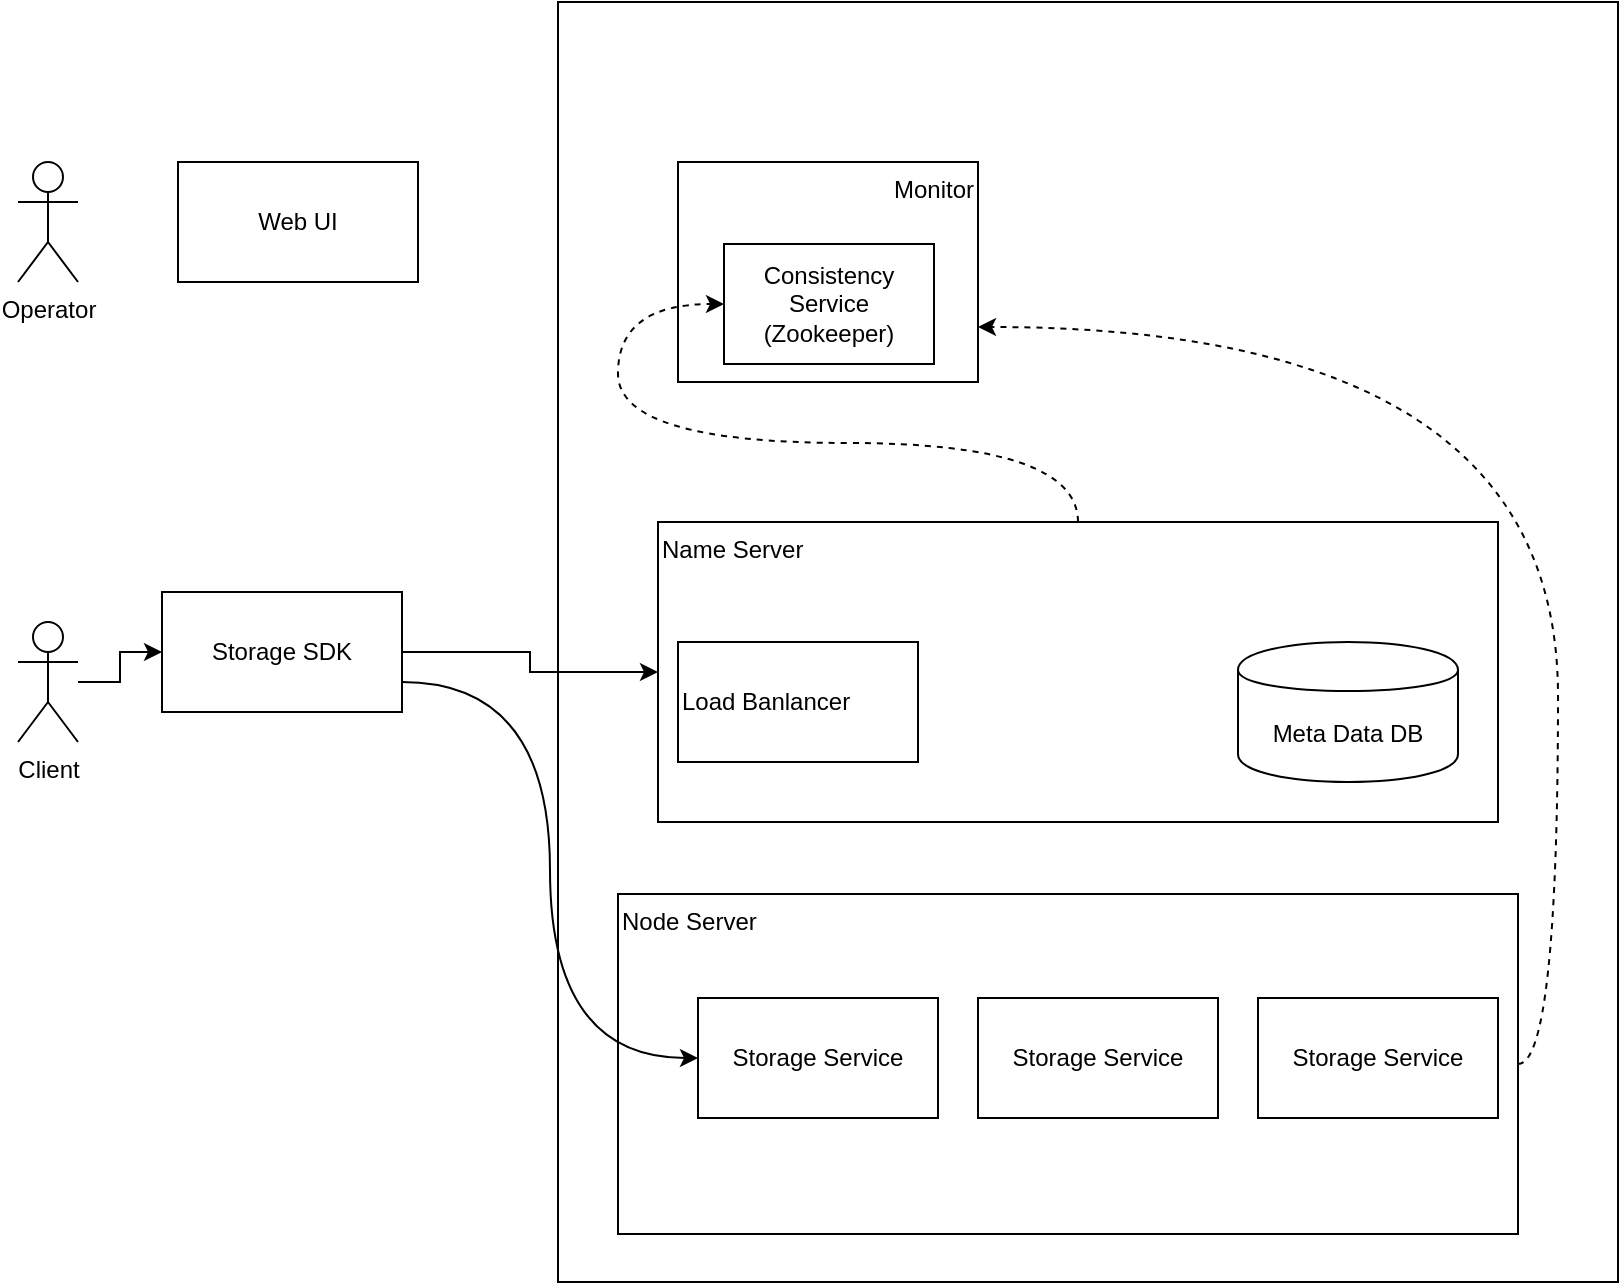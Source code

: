 <mxfile version="12.3.1" type="github" pages="1">
  <diagram id="Oe9xzcud2dYwxH7Brg_Q" name="Page-1">
    <mxGraphModel dx="1131" dy="1817" grid="1" gridSize="10" guides="1" tooltips="1" connect="1" arrows="1" fold="1" page="1" pageScale="1" pageWidth="827" pageHeight="1169" math="0" shadow="0">
      <root>
        <mxCell id="0"/>
        <mxCell id="1" parent="0"/>
        <mxCell id="m2mV4k9FejmvXmau1tNy-1" value="Name Server" style="rounded=0;whiteSpace=wrap;html=1;fillColor=none;align=left;verticalAlign=top;" parent="1" vertex="1">
          <mxGeometry x="330" y="40" width="420" height="150" as="geometry"/>
        </mxCell>
        <mxCell id="m2mV4k9FejmvXmau1tNy-12" value="" style="rounded=0;whiteSpace=wrap;html=1;fillColor=none;" parent="1" vertex="1">
          <mxGeometry x="280" y="-220" width="530" height="640" as="geometry"/>
        </mxCell>
        <mxCell id="m2mV4k9FejmvXmau1tNy-19" value="Monitor" style="rounded=0;whiteSpace=wrap;html=1;fillColor=none;align=right;horizontal=1;verticalAlign=top;" parent="1" vertex="1">
          <mxGeometry x="340" y="-140" width="150" height="110" as="geometry"/>
        </mxCell>
        <mxCell id="m2mV4k9FejmvXmau1tNy-11" value="Node Server" style="rounded=0;whiteSpace=wrap;html=1;fillColor=none;verticalAlign=top;align=left;" parent="1" vertex="1">
          <mxGeometry x="310" y="226" width="450" height="170" as="geometry"/>
        </mxCell>
        <mxCell id="m2mV4k9FejmvXmau1tNy-22" value="" style="edgeStyle=orthogonalEdgeStyle;curved=1;rounded=0;jumpStyle=arc;orthogonalLoop=1;jettySize=auto;html=1;dashed=1;entryX=0;entryY=0.5;entryDx=0;entryDy=0;" parent="1" source="m2mV4k9FejmvXmau1tNy-1" target="m2mV4k9FejmvXmau1tNy-18" edge="1">
          <mxGeometry relative="1" as="geometry">
            <mxPoint x="480" y="105.286" as="targetPoint"/>
          </mxGeometry>
        </mxCell>
        <mxCell id="m2mV4k9FejmvXmau1tNy-14" value="" style="edgeStyle=orthogonalEdgeStyle;rounded=0;orthogonalLoop=1;jettySize=auto;html=1;exitX=1;exitY=0.5;exitDx=0;exitDy=0;entryX=0;entryY=0.5;entryDx=0;entryDy=0;" parent="1" source="m2mV4k9FejmvXmau1tNy-2" target="m2mV4k9FejmvXmau1tNy-1" edge="1">
          <mxGeometry relative="1" as="geometry">
            <Array as="points"/>
          </mxGeometry>
        </mxCell>
        <mxCell id="m2mV4k9FejmvXmau1tNy-2" value="Storage SDK" style="rounded=0;whiteSpace=wrap;html=1;fillColor=none;" parent="1" vertex="1">
          <mxGeometry x="82" y="75" width="120" height="60" as="geometry"/>
        </mxCell>
        <mxCell id="m2mV4k9FejmvXmau1tNy-13" value="" style="edgeStyle=orthogonalEdgeStyle;rounded=0;orthogonalLoop=1;jettySize=auto;html=1;" parent="1" source="m2mV4k9FejmvXmau1tNy-3" target="m2mV4k9FejmvXmau1tNy-2" edge="1">
          <mxGeometry relative="1" as="geometry"/>
        </mxCell>
        <mxCell id="m2mV4k9FejmvXmau1tNy-3" value="Client" style="shape=umlActor;verticalLabelPosition=bottom;labelBackgroundColor=#ffffff;verticalAlign=top;html=1;outlineConnect=0;fillColor=none;" parent="1" vertex="1">
          <mxGeometry x="10" y="90" width="30" height="60" as="geometry"/>
        </mxCell>
        <mxCell id="m2mV4k9FejmvXmau1tNy-4" value="Meta Data DB" style="shape=cylinder;whiteSpace=wrap;html=1;boundedLbl=1;backgroundOutline=1;fillColor=none;" parent="1" vertex="1">
          <mxGeometry x="620" y="100" width="110" height="70" as="geometry"/>
        </mxCell>
        <mxCell id="m2mV4k9FejmvXmau1tNy-15" style="edgeStyle=orthogonalEdgeStyle;rounded=0;orthogonalLoop=1;jettySize=auto;html=1;jumpStyle=arc;dashed=1;curved=1;exitX=1;exitY=0.5;exitDx=0;exitDy=0;entryX=1;entryY=0.75;entryDx=0;entryDy=0;" parent="1" source="m2mV4k9FejmvXmau1tNy-11" target="m2mV4k9FejmvXmau1tNy-19" edge="1">
          <mxGeometry relative="1" as="geometry">
            <mxPoint x="410.286" y="286" as="sourcePoint"/>
            <mxPoint x="628.143" y="139.857" as="targetPoint"/>
            <Array as="points"/>
          </mxGeometry>
        </mxCell>
        <mxCell id="m2mV4k9FejmvXmau1tNy-6" value="Storage Service" style="rounded=0;whiteSpace=wrap;html=1;fillColor=none;" parent="1" vertex="1">
          <mxGeometry x="350" y="278" width="120" height="60" as="geometry"/>
        </mxCell>
        <mxCell id="m2mV4k9FejmvXmau1tNy-8" value="Storage Service" style="rounded=0;whiteSpace=wrap;html=1;fillColor=none;" parent="1" vertex="1">
          <mxGeometry x="630" y="278" width="120" height="60" as="geometry"/>
        </mxCell>
        <mxCell id="m2mV4k9FejmvXmau1tNy-9" value="Storage Service" style="rounded=0;whiteSpace=wrap;html=1;fillColor=none;" parent="1" vertex="1">
          <mxGeometry x="490" y="278" width="120" height="60" as="geometry"/>
        </mxCell>
        <mxCell id="m2mV4k9FejmvXmau1tNy-16" value="" style="edgeStyle=orthogonalEdgeStyle;rounded=0;orthogonalLoop=1;jettySize=auto;html=1;entryX=0;entryY=0.5;entryDx=0;entryDy=0;exitX=1;exitY=0.75;exitDx=0;exitDy=0;curved=1;" parent="1" source="m2mV4k9FejmvXmau1tNy-2" target="m2mV4k9FejmvXmau1tNy-6" edge="1">
          <mxGeometry relative="1" as="geometry">
            <mxPoint x="214" y="115" as="sourcePoint"/>
            <mxPoint x="372.286" y="115" as="targetPoint"/>
          </mxGeometry>
        </mxCell>
        <mxCell id="m2mV4k9FejmvXmau1tNy-18" value="Consistency Service (Zookeeper)" style="rounded=0;whiteSpace=wrap;html=1;fillColor=none;" parent="1" vertex="1">
          <mxGeometry x="363" y="-99" width="105" height="60" as="geometry"/>
        </mxCell>
        <mxCell id="Ta8X4zuw2rq3aPup9duK-1" value="Operator" style="shape=umlActor;verticalLabelPosition=bottom;labelBackgroundColor=#ffffff;verticalAlign=top;html=1;outlineConnect=0;fillColor=none;" vertex="1" parent="1">
          <mxGeometry x="10" y="-140" width="30" height="60" as="geometry"/>
        </mxCell>
        <mxCell id="Ta8X4zuw2rq3aPup9duK-2" value="Web UI" style="rounded=0;whiteSpace=wrap;html=1;fillColor=none;" vertex="1" parent="1">
          <mxGeometry x="90" y="-140" width="120" height="60" as="geometry"/>
        </mxCell>
        <mxCell id="Ta8X4zuw2rq3aPup9duK-3" value="Load Banlancer" style="rounded=0;whiteSpace=wrap;html=1;align=left;fillColor=none;" vertex="1" parent="1">
          <mxGeometry x="340" y="100" width="120" height="60" as="geometry"/>
        </mxCell>
      </root>
    </mxGraphModel>
  </diagram>
</mxfile>

